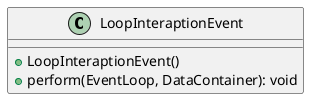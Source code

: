 @startuml

    class LoopInteraptionEvent {
        +LoopInteraptionEvent()
        +perform(EventLoop, DataContainer): void
    }

@enduml
